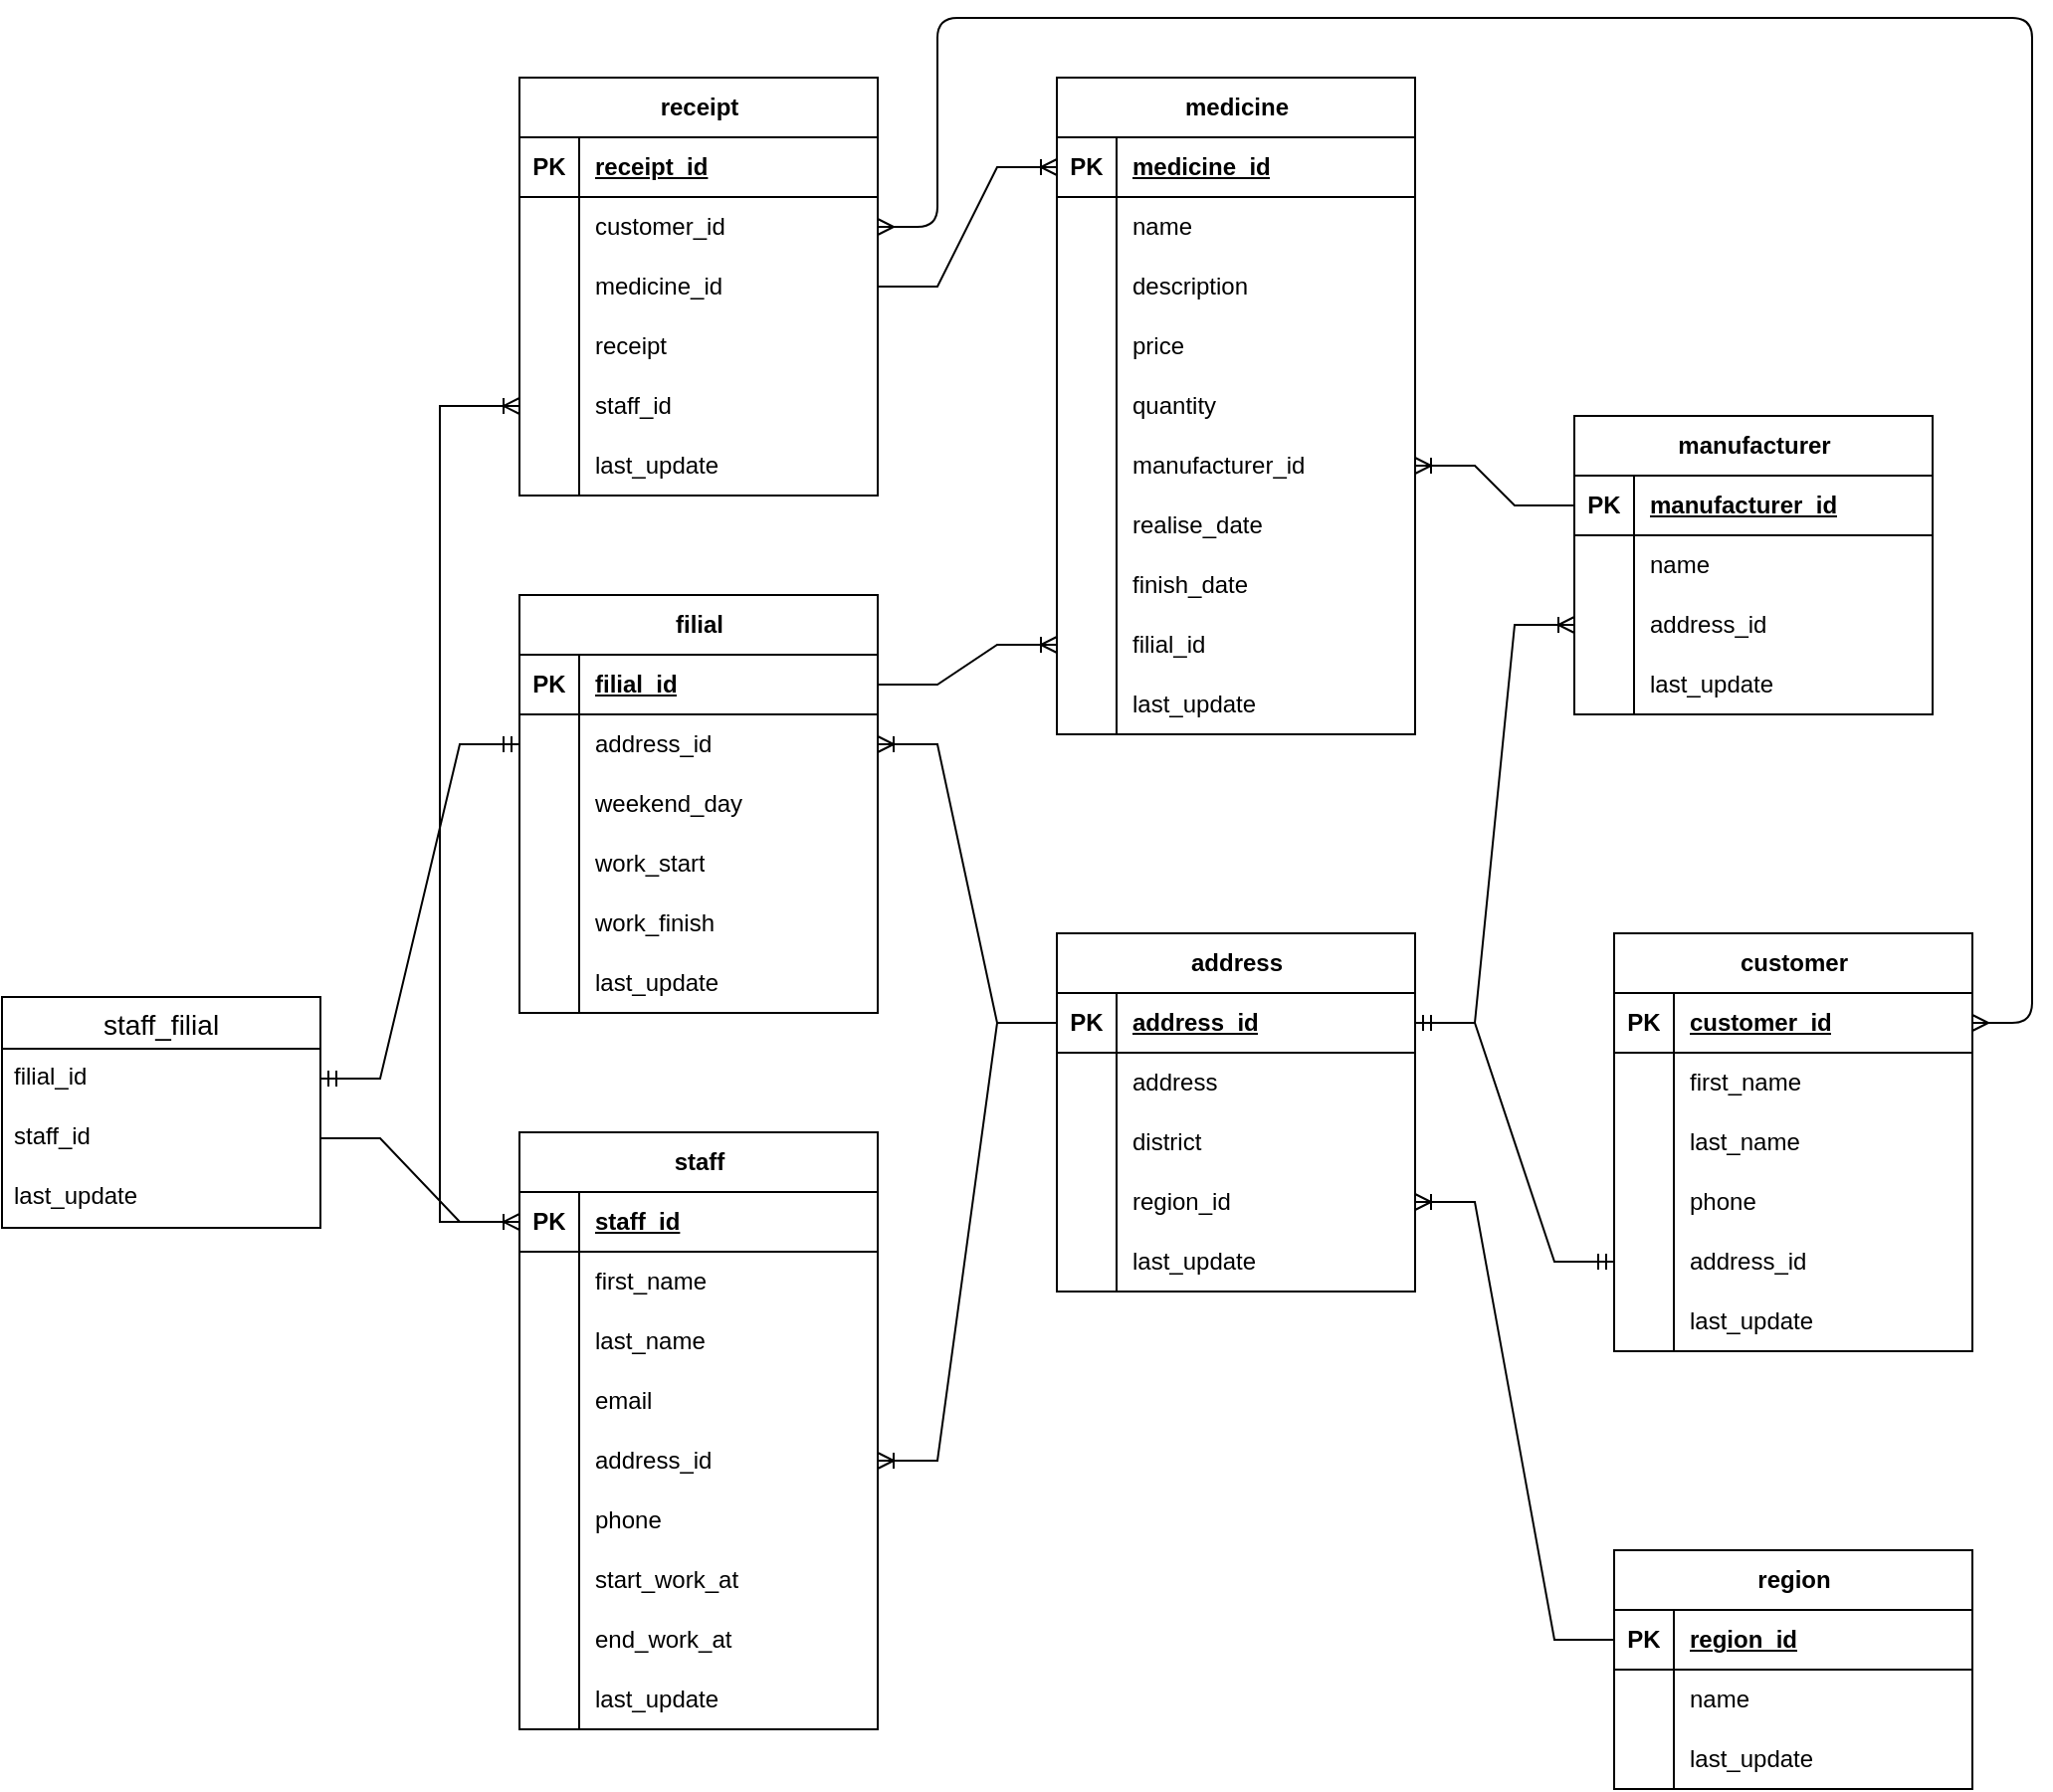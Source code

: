 <mxfile version="22.1.21" type="device">
  <diagram name="Page-1" id="RnhniaeW1MjKWoedaebZ">
    <mxGraphModel dx="2395" dy="754" grid="1" gridSize="10" guides="1" tooltips="1" connect="1" arrows="1" fold="1" page="1" pageScale="1" pageWidth="827" pageHeight="1169" math="0" shadow="0">
      <root>
        <mxCell id="0" />
        <mxCell id="1" parent="0" />
        <mxCell id="8xtyshG1eLOAXg7HUF1R-14" value="medicine" style="shape=table;startSize=30;container=1;collapsible=1;childLayout=tableLayout;fixedRows=1;rowLines=0;fontStyle=1;align=center;resizeLast=1;html=1;" parent="1" vertex="1">
          <mxGeometry x="480" y="110" width="180" height="330" as="geometry" />
        </mxCell>
        <mxCell id="8xtyshG1eLOAXg7HUF1R-15" value="" style="shape=tableRow;horizontal=0;startSize=0;swimlaneHead=0;swimlaneBody=0;fillColor=none;collapsible=0;dropTarget=0;points=[[0,0.5],[1,0.5]];portConstraint=eastwest;top=0;left=0;right=0;bottom=1;" parent="8xtyshG1eLOAXg7HUF1R-14" vertex="1">
          <mxGeometry y="30" width="180" height="30" as="geometry" />
        </mxCell>
        <mxCell id="8xtyshG1eLOAXg7HUF1R-16" value="PK" style="shape=partialRectangle;connectable=0;fillColor=none;top=0;left=0;bottom=0;right=0;fontStyle=1;overflow=hidden;whiteSpace=wrap;html=1;" parent="8xtyshG1eLOAXg7HUF1R-15" vertex="1">
          <mxGeometry width="30" height="30" as="geometry">
            <mxRectangle width="30" height="30" as="alternateBounds" />
          </mxGeometry>
        </mxCell>
        <mxCell id="8xtyshG1eLOAXg7HUF1R-17" value="medicine_id" style="shape=partialRectangle;connectable=0;fillColor=none;top=0;left=0;bottom=0;right=0;align=left;spacingLeft=6;fontStyle=5;overflow=hidden;whiteSpace=wrap;html=1;" parent="8xtyshG1eLOAXg7HUF1R-15" vertex="1">
          <mxGeometry x="30" width="150" height="30" as="geometry">
            <mxRectangle width="150" height="30" as="alternateBounds" />
          </mxGeometry>
        </mxCell>
        <mxCell id="8xtyshG1eLOAXg7HUF1R-18" value="" style="shape=tableRow;horizontal=0;startSize=0;swimlaneHead=0;swimlaneBody=0;fillColor=none;collapsible=0;dropTarget=0;points=[[0,0.5],[1,0.5]];portConstraint=eastwest;top=0;left=0;right=0;bottom=0;" parent="8xtyshG1eLOAXg7HUF1R-14" vertex="1">
          <mxGeometry y="60" width="180" height="30" as="geometry" />
        </mxCell>
        <mxCell id="8xtyshG1eLOAXg7HUF1R-19" value="" style="shape=partialRectangle;connectable=0;fillColor=none;top=0;left=0;bottom=0;right=0;editable=1;overflow=hidden;whiteSpace=wrap;html=1;" parent="8xtyshG1eLOAXg7HUF1R-18" vertex="1">
          <mxGeometry width="30" height="30" as="geometry">
            <mxRectangle width="30" height="30" as="alternateBounds" />
          </mxGeometry>
        </mxCell>
        <mxCell id="8xtyshG1eLOAXg7HUF1R-20" value="name" style="shape=partialRectangle;connectable=0;fillColor=none;top=0;left=0;bottom=0;right=0;align=left;spacingLeft=6;overflow=hidden;whiteSpace=wrap;html=1;" parent="8xtyshG1eLOAXg7HUF1R-18" vertex="1">
          <mxGeometry x="30" width="150" height="30" as="geometry">
            <mxRectangle width="150" height="30" as="alternateBounds" />
          </mxGeometry>
        </mxCell>
        <mxCell id="8xtyshG1eLOAXg7HUF1R-21" value="" style="shape=tableRow;horizontal=0;startSize=0;swimlaneHead=0;swimlaneBody=0;fillColor=none;collapsible=0;dropTarget=0;points=[[0,0.5],[1,0.5]];portConstraint=eastwest;top=0;left=0;right=0;bottom=0;" parent="8xtyshG1eLOAXg7HUF1R-14" vertex="1">
          <mxGeometry y="90" width="180" height="30" as="geometry" />
        </mxCell>
        <mxCell id="8xtyshG1eLOAXg7HUF1R-22" value="" style="shape=partialRectangle;connectable=0;fillColor=none;top=0;left=0;bottom=0;right=0;editable=1;overflow=hidden;whiteSpace=wrap;html=1;" parent="8xtyshG1eLOAXg7HUF1R-21" vertex="1">
          <mxGeometry width="30" height="30" as="geometry">
            <mxRectangle width="30" height="30" as="alternateBounds" />
          </mxGeometry>
        </mxCell>
        <mxCell id="8xtyshG1eLOAXg7HUF1R-23" value="description" style="shape=partialRectangle;connectable=0;fillColor=none;top=0;left=0;bottom=0;right=0;align=left;spacingLeft=6;overflow=hidden;whiteSpace=wrap;html=1;" parent="8xtyshG1eLOAXg7HUF1R-21" vertex="1">
          <mxGeometry x="30" width="150" height="30" as="geometry">
            <mxRectangle width="150" height="30" as="alternateBounds" />
          </mxGeometry>
        </mxCell>
        <mxCell id="8xtyshG1eLOAXg7HUF1R-24" value="" style="shape=tableRow;horizontal=0;startSize=0;swimlaneHead=0;swimlaneBody=0;fillColor=none;collapsible=0;dropTarget=0;points=[[0,0.5],[1,0.5]];portConstraint=eastwest;top=0;left=0;right=0;bottom=0;" parent="8xtyshG1eLOAXg7HUF1R-14" vertex="1">
          <mxGeometry y="120" width="180" height="30" as="geometry" />
        </mxCell>
        <mxCell id="8xtyshG1eLOAXg7HUF1R-25" value="" style="shape=partialRectangle;connectable=0;fillColor=none;top=0;left=0;bottom=0;right=0;editable=1;overflow=hidden;whiteSpace=wrap;html=1;" parent="8xtyshG1eLOAXg7HUF1R-24" vertex="1">
          <mxGeometry width="30" height="30" as="geometry">
            <mxRectangle width="30" height="30" as="alternateBounds" />
          </mxGeometry>
        </mxCell>
        <mxCell id="8xtyshG1eLOAXg7HUF1R-26" value="price" style="shape=partialRectangle;connectable=0;fillColor=none;top=0;left=0;bottom=0;right=0;align=left;spacingLeft=6;overflow=hidden;whiteSpace=wrap;html=1;" parent="8xtyshG1eLOAXg7HUF1R-24" vertex="1">
          <mxGeometry x="30" width="150" height="30" as="geometry">
            <mxRectangle width="150" height="30" as="alternateBounds" />
          </mxGeometry>
        </mxCell>
        <mxCell id="8xtyshG1eLOAXg7HUF1R-27" value="" style="shape=tableRow;horizontal=0;startSize=0;swimlaneHead=0;swimlaneBody=0;fillColor=none;collapsible=0;dropTarget=0;points=[[0,0.5],[1,0.5]];portConstraint=eastwest;top=0;left=0;right=0;bottom=0;" parent="8xtyshG1eLOAXg7HUF1R-14" vertex="1">
          <mxGeometry y="150" width="180" height="30" as="geometry" />
        </mxCell>
        <mxCell id="8xtyshG1eLOAXg7HUF1R-28" value="" style="shape=partialRectangle;connectable=0;fillColor=none;top=0;left=0;bottom=0;right=0;editable=1;overflow=hidden;whiteSpace=wrap;html=1;" parent="8xtyshG1eLOAXg7HUF1R-27" vertex="1">
          <mxGeometry width="30" height="30" as="geometry">
            <mxRectangle width="30" height="30" as="alternateBounds" />
          </mxGeometry>
        </mxCell>
        <mxCell id="8xtyshG1eLOAXg7HUF1R-29" value="quantity" style="shape=partialRectangle;connectable=0;fillColor=none;top=0;left=0;bottom=0;right=0;align=left;spacingLeft=6;overflow=hidden;whiteSpace=wrap;html=1;" parent="8xtyshG1eLOAXg7HUF1R-27" vertex="1">
          <mxGeometry x="30" width="150" height="30" as="geometry">
            <mxRectangle width="150" height="30" as="alternateBounds" />
          </mxGeometry>
        </mxCell>
        <mxCell id="8xtyshG1eLOAXg7HUF1R-30" value="" style="shape=tableRow;horizontal=0;startSize=0;swimlaneHead=0;swimlaneBody=0;fillColor=none;collapsible=0;dropTarget=0;points=[[0,0.5],[1,0.5]];portConstraint=eastwest;top=0;left=0;right=0;bottom=0;" parent="8xtyshG1eLOAXg7HUF1R-14" vertex="1">
          <mxGeometry y="180" width="180" height="30" as="geometry" />
        </mxCell>
        <mxCell id="8xtyshG1eLOAXg7HUF1R-31" value="" style="shape=partialRectangle;connectable=0;fillColor=none;top=0;left=0;bottom=0;right=0;editable=1;overflow=hidden;whiteSpace=wrap;html=1;" parent="8xtyshG1eLOAXg7HUF1R-30" vertex="1">
          <mxGeometry width="30" height="30" as="geometry">
            <mxRectangle width="30" height="30" as="alternateBounds" />
          </mxGeometry>
        </mxCell>
        <mxCell id="8xtyshG1eLOAXg7HUF1R-32" value="manufacturer_id" style="shape=partialRectangle;connectable=0;fillColor=none;top=0;left=0;bottom=0;right=0;align=left;spacingLeft=6;overflow=hidden;whiteSpace=wrap;html=1;" parent="8xtyshG1eLOAXg7HUF1R-30" vertex="1">
          <mxGeometry x="30" width="150" height="30" as="geometry">
            <mxRectangle width="150" height="30" as="alternateBounds" />
          </mxGeometry>
        </mxCell>
        <mxCell id="BG3WqQx_7w_tKSBVg16W-1" value="" style="shape=tableRow;horizontal=0;startSize=0;swimlaneHead=0;swimlaneBody=0;fillColor=none;collapsible=0;dropTarget=0;points=[[0,0.5],[1,0.5]];portConstraint=eastwest;top=0;left=0;right=0;bottom=0;" parent="8xtyshG1eLOAXg7HUF1R-14" vertex="1">
          <mxGeometry y="210" width="180" height="30" as="geometry" />
        </mxCell>
        <mxCell id="BG3WqQx_7w_tKSBVg16W-2" value="" style="shape=partialRectangle;connectable=0;fillColor=none;top=0;left=0;bottom=0;right=0;editable=1;overflow=hidden;whiteSpace=wrap;html=1;" parent="BG3WqQx_7w_tKSBVg16W-1" vertex="1">
          <mxGeometry width="30" height="30" as="geometry">
            <mxRectangle width="30" height="30" as="alternateBounds" />
          </mxGeometry>
        </mxCell>
        <mxCell id="BG3WqQx_7w_tKSBVg16W-3" value="realise_date" style="shape=partialRectangle;connectable=0;fillColor=none;top=0;left=0;bottom=0;right=0;align=left;spacingLeft=6;overflow=hidden;whiteSpace=wrap;html=1;" parent="BG3WqQx_7w_tKSBVg16W-1" vertex="1">
          <mxGeometry x="30" width="150" height="30" as="geometry">
            <mxRectangle width="150" height="30" as="alternateBounds" />
          </mxGeometry>
        </mxCell>
        <mxCell id="BG3WqQx_7w_tKSBVg16W-4" value="" style="shape=tableRow;horizontal=0;startSize=0;swimlaneHead=0;swimlaneBody=0;fillColor=none;collapsible=0;dropTarget=0;points=[[0,0.5],[1,0.5]];portConstraint=eastwest;top=0;left=0;right=0;bottom=0;" parent="8xtyshG1eLOAXg7HUF1R-14" vertex="1">
          <mxGeometry y="240" width="180" height="30" as="geometry" />
        </mxCell>
        <mxCell id="BG3WqQx_7w_tKSBVg16W-5" value="" style="shape=partialRectangle;connectable=0;fillColor=none;top=0;left=0;bottom=0;right=0;editable=1;overflow=hidden;whiteSpace=wrap;html=1;" parent="BG3WqQx_7w_tKSBVg16W-4" vertex="1">
          <mxGeometry width="30" height="30" as="geometry">
            <mxRectangle width="30" height="30" as="alternateBounds" />
          </mxGeometry>
        </mxCell>
        <mxCell id="BG3WqQx_7w_tKSBVg16W-6" value="finish_date" style="shape=partialRectangle;connectable=0;fillColor=none;top=0;left=0;bottom=0;right=0;align=left;spacingLeft=6;overflow=hidden;whiteSpace=wrap;html=1;" parent="BG3WqQx_7w_tKSBVg16W-4" vertex="1">
          <mxGeometry x="30" width="150" height="30" as="geometry">
            <mxRectangle width="150" height="30" as="alternateBounds" />
          </mxGeometry>
        </mxCell>
        <mxCell id="BG3WqQx_7w_tKSBVg16W-7" value="" style="shape=tableRow;horizontal=0;startSize=0;swimlaneHead=0;swimlaneBody=0;fillColor=none;collapsible=0;dropTarget=0;points=[[0,0.5],[1,0.5]];portConstraint=eastwest;top=0;left=0;right=0;bottom=0;" parent="8xtyshG1eLOAXg7HUF1R-14" vertex="1">
          <mxGeometry y="270" width="180" height="30" as="geometry" />
        </mxCell>
        <mxCell id="BG3WqQx_7w_tKSBVg16W-8" value="" style="shape=partialRectangle;connectable=0;fillColor=none;top=0;left=0;bottom=0;right=0;editable=1;overflow=hidden;whiteSpace=wrap;html=1;" parent="BG3WqQx_7w_tKSBVg16W-7" vertex="1">
          <mxGeometry width="30" height="30" as="geometry">
            <mxRectangle width="30" height="30" as="alternateBounds" />
          </mxGeometry>
        </mxCell>
        <mxCell id="BG3WqQx_7w_tKSBVg16W-9" value="filial_id" style="shape=partialRectangle;connectable=0;fillColor=none;top=0;left=0;bottom=0;right=0;align=left;spacingLeft=6;overflow=hidden;whiteSpace=wrap;html=1;" parent="BG3WqQx_7w_tKSBVg16W-7" vertex="1">
          <mxGeometry x="30" width="150" height="30" as="geometry">
            <mxRectangle width="150" height="30" as="alternateBounds" />
          </mxGeometry>
        </mxCell>
        <mxCell id="BG3WqQx_7w_tKSBVg16W-138" value="" style="shape=tableRow;horizontal=0;startSize=0;swimlaneHead=0;swimlaneBody=0;fillColor=none;collapsible=0;dropTarget=0;points=[[0,0.5],[1,0.5]];portConstraint=eastwest;top=0;left=0;right=0;bottom=0;" parent="8xtyshG1eLOAXg7HUF1R-14" vertex="1">
          <mxGeometry y="300" width="180" height="30" as="geometry" />
        </mxCell>
        <mxCell id="BG3WqQx_7w_tKSBVg16W-139" value="" style="shape=partialRectangle;connectable=0;fillColor=none;top=0;left=0;bottom=0;right=0;editable=1;overflow=hidden;whiteSpace=wrap;html=1;" parent="BG3WqQx_7w_tKSBVg16W-138" vertex="1">
          <mxGeometry width="30" height="30" as="geometry">
            <mxRectangle width="30" height="30" as="alternateBounds" />
          </mxGeometry>
        </mxCell>
        <mxCell id="BG3WqQx_7w_tKSBVg16W-140" value="last_update" style="shape=partialRectangle;connectable=0;fillColor=none;top=0;left=0;bottom=0;right=0;align=left;spacingLeft=6;overflow=hidden;whiteSpace=wrap;html=1;" parent="BG3WqQx_7w_tKSBVg16W-138" vertex="1">
          <mxGeometry x="30" width="150" height="30" as="geometry">
            <mxRectangle width="150" height="30" as="alternateBounds" />
          </mxGeometry>
        </mxCell>
        <mxCell id="BG3WqQx_7w_tKSBVg16W-10" value="customer" style="shape=table;startSize=30;container=1;collapsible=1;childLayout=tableLayout;fixedRows=1;rowLines=0;fontStyle=1;align=center;resizeLast=1;html=1;" parent="1" vertex="1">
          <mxGeometry x="760" y="540" width="180" height="210" as="geometry" />
        </mxCell>
        <mxCell id="BG3WqQx_7w_tKSBVg16W-11" value="" style="shape=tableRow;horizontal=0;startSize=0;swimlaneHead=0;swimlaneBody=0;fillColor=none;collapsible=0;dropTarget=0;points=[[0,0.5],[1,0.5]];portConstraint=eastwest;top=0;left=0;right=0;bottom=1;" parent="BG3WqQx_7w_tKSBVg16W-10" vertex="1">
          <mxGeometry y="30" width="180" height="30" as="geometry" />
        </mxCell>
        <mxCell id="BG3WqQx_7w_tKSBVg16W-12" value="PK" style="shape=partialRectangle;connectable=0;fillColor=none;top=0;left=0;bottom=0;right=0;fontStyle=1;overflow=hidden;whiteSpace=wrap;html=1;" parent="BG3WqQx_7w_tKSBVg16W-11" vertex="1">
          <mxGeometry width="30" height="30" as="geometry">
            <mxRectangle width="30" height="30" as="alternateBounds" />
          </mxGeometry>
        </mxCell>
        <mxCell id="BG3WqQx_7w_tKSBVg16W-13" value="customer_id" style="shape=partialRectangle;connectable=0;fillColor=none;top=0;left=0;bottom=0;right=0;align=left;spacingLeft=6;fontStyle=5;overflow=hidden;whiteSpace=wrap;html=1;" parent="BG3WqQx_7w_tKSBVg16W-11" vertex="1">
          <mxGeometry x="30" width="150" height="30" as="geometry">
            <mxRectangle width="150" height="30" as="alternateBounds" />
          </mxGeometry>
        </mxCell>
        <mxCell id="BG3WqQx_7w_tKSBVg16W-14" value="" style="shape=tableRow;horizontal=0;startSize=0;swimlaneHead=0;swimlaneBody=0;fillColor=none;collapsible=0;dropTarget=0;points=[[0,0.5],[1,0.5]];portConstraint=eastwest;top=0;left=0;right=0;bottom=0;" parent="BG3WqQx_7w_tKSBVg16W-10" vertex="1">
          <mxGeometry y="60" width="180" height="30" as="geometry" />
        </mxCell>
        <mxCell id="BG3WqQx_7w_tKSBVg16W-15" value="" style="shape=partialRectangle;connectable=0;fillColor=none;top=0;left=0;bottom=0;right=0;editable=1;overflow=hidden;whiteSpace=wrap;html=1;" parent="BG3WqQx_7w_tKSBVg16W-14" vertex="1">
          <mxGeometry width="30" height="30" as="geometry">
            <mxRectangle width="30" height="30" as="alternateBounds" />
          </mxGeometry>
        </mxCell>
        <mxCell id="BG3WqQx_7w_tKSBVg16W-16" value="first_name" style="shape=partialRectangle;connectable=0;fillColor=none;top=0;left=0;bottom=0;right=0;align=left;spacingLeft=6;overflow=hidden;whiteSpace=wrap;html=1;" parent="BG3WqQx_7w_tKSBVg16W-14" vertex="1">
          <mxGeometry x="30" width="150" height="30" as="geometry">
            <mxRectangle width="150" height="30" as="alternateBounds" />
          </mxGeometry>
        </mxCell>
        <mxCell id="BG3WqQx_7w_tKSBVg16W-17" value="" style="shape=tableRow;horizontal=0;startSize=0;swimlaneHead=0;swimlaneBody=0;fillColor=none;collapsible=0;dropTarget=0;points=[[0,0.5],[1,0.5]];portConstraint=eastwest;top=0;left=0;right=0;bottom=0;" parent="BG3WqQx_7w_tKSBVg16W-10" vertex="1">
          <mxGeometry y="90" width="180" height="30" as="geometry" />
        </mxCell>
        <mxCell id="BG3WqQx_7w_tKSBVg16W-18" value="" style="shape=partialRectangle;connectable=0;fillColor=none;top=0;left=0;bottom=0;right=0;editable=1;overflow=hidden;whiteSpace=wrap;html=1;" parent="BG3WqQx_7w_tKSBVg16W-17" vertex="1">
          <mxGeometry width="30" height="30" as="geometry">
            <mxRectangle width="30" height="30" as="alternateBounds" />
          </mxGeometry>
        </mxCell>
        <mxCell id="BG3WqQx_7w_tKSBVg16W-19" value="last_name" style="shape=partialRectangle;connectable=0;fillColor=none;top=0;left=0;bottom=0;right=0;align=left;spacingLeft=6;overflow=hidden;whiteSpace=wrap;html=1;" parent="BG3WqQx_7w_tKSBVg16W-17" vertex="1">
          <mxGeometry x="30" width="150" height="30" as="geometry">
            <mxRectangle width="150" height="30" as="alternateBounds" />
          </mxGeometry>
        </mxCell>
        <mxCell id="BG3WqQx_7w_tKSBVg16W-20" value="" style="shape=tableRow;horizontal=0;startSize=0;swimlaneHead=0;swimlaneBody=0;fillColor=none;collapsible=0;dropTarget=0;points=[[0,0.5],[1,0.5]];portConstraint=eastwest;top=0;left=0;right=0;bottom=0;" parent="BG3WqQx_7w_tKSBVg16W-10" vertex="1">
          <mxGeometry y="120" width="180" height="30" as="geometry" />
        </mxCell>
        <mxCell id="BG3WqQx_7w_tKSBVg16W-21" value="" style="shape=partialRectangle;connectable=0;fillColor=none;top=0;left=0;bottom=0;right=0;editable=1;overflow=hidden;whiteSpace=wrap;html=1;" parent="BG3WqQx_7w_tKSBVg16W-20" vertex="1">
          <mxGeometry width="30" height="30" as="geometry">
            <mxRectangle width="30" height="30" as="alternateBounds" />
          </mxGeometry>
        </mxCell>
        <mxCell id="BG3WqQx_7w_tKSBVg16W-22" value="phone" style="shape=partialRectangle;connectable=0;fillColor=none;top=0;left=0;bottom=0;right=0;align=left;spacingLeft=6;overflow=hidden;whiteSpace=wrap;html=1;" parent="BG3WqQx_7w_tKSBVg16W-20" vertex="1">
          <mxGeometry x="30" width="150" height="30" as="geometry">
            <mxRectangle width="150" height="30" as="alternateBounds" />
          </mxGeometry>
        </mxCell>
        <mxCell id="BG3WqQx_7w_tKSBVg16W-23" value="" style="shape=tableRow;horizontal=0;startSize=0;swimlaneHead=0;swimlaneBody=0;fillColor=none;collapsible=0;dropTarget=0;points=[[0,0.5],[1,0.5]];portConstraint=eastwest;top=0;left=0;right=0;bottom=0;" parent="BG3WqQx_7w_tKSBVg16W-10" vertex="1">
          <mxGeometry y="150" width="180" height="30" as="geometry" />
        </mxCell>
        <mxCell id="BG3WqQx_7w_tKSBVg16W-24" value="" style="shape=partialRectangle;connectable=0;fillColor=none;top=0;left=0;bottom=0;right=0;editable=1;overflow=hidden;whiteSpace=wrap;html=1;" parent="BG3WqQx_7w_tKSBVg16W-23" vertex="1">
          <mxGeometry width="30" height="30" as="geometry">
            <mxRectangle width="30" height="30" as="alternateBounds" />
          </mxGeometry>
        </mxCell>
        <mxCell id="BG3WqQx_7w_tKSBVg16W-25" value="address_id" style="shape=partialRectangle;connectable=0;fillColor=none;top=0;left=0;bottom=0;right=0;align=left;spacingLeft=6;overflow=hidden;whiteSpace=wrap;html=1;" parent="BG3WqQx_7w_tKSBVg16W-23" vertex="1">
          <mxGeometry x="30" width="150" height="30" as="geometry">
            <mxRectangle width="150" height="30" as="alternateBounds" />
          </mxGeometry>
        </mxCell>
        <mxCell id="BG3WqQx_7w_tKSBVg16W-26" value="" style="shape=tableRow;horizontal=0;startSize=0;swimlaneHead=0;swimlaneBody=0;fillColor=none;collapsible=0;dropTarget=0;points=[[0,0.5],[1,0.5]];portConstraint=eastwest;top=0;left=0;right=0;bottom=0;" parent="BG3WqQx_7w_tKSBVg16W-10" vertex="1">
          <mxGeometry y="180" width="180" height="30" as="geometry" />
        </mxCell>
        <mxCell id="BG3WqQx_7w_tKSBVg16W-27" value="" style="shape=partialRectangle;connectable=0;fillColor=none;top=0;left=0;bottom=0;right=0;editable=1;overflow=hidden;whiteSpace=wrap;html=1;" parent="BG3WqQx_7w_tKSBVg16W-26" vertex="1">
          <mxGeometry width="30" height="30" as="geometry">
            <mxRectangle width="30" height="30" as="alternateBounds" />
          </mxGeometry>
        </mxCell>
        <mxCell id="BG3WqQx_7w_tKSBVg16W-28" value="last_update" style="shape=partialRectangle;connectable=0;fillColor=none;top=0;left=0;bottom=0;right=0;align=left;spacingLeft=6;overflow=hidden;whiteSpace=wrap;html=1;" parent="BG3WqQx_7w_tKSBVg16W-26" vertex="1">
          <mxGeometry x="30" width="150" height="30" as="geometry">
            <mxRectangle width="150" height="30" as="alternateBounds" />
          </mxGeometry>
        </mxCell>
        <mxCell id="BG3WqQx_7w_tKSBVg16W-29" value="receipt" style="shape=table;startSize=30;container=1;collapsible=1;childLayout=tableLayout;fixedRows=1;rowLines=0;fontStyle=1;align=center;resizeLast=1;html=1;" parent="1" vertex="1">
          <mxGeometry x="210" y="110" width="180" height="210" as="geometry" />
        </mxCell>
        <mxCell id="BG3WqQx_7w_tKSBVg16W-30" value="" style="shape=tableRow;horizontal=0;startSize=0;swimlaneHead=0;swimlaneBody=0;fillColor=none;collapsible=0;dropTarget=0;points=[[0,0.5],[1,0.5]];portConstraint=eastwest;top=0;left=0;right=0;bottom=1;" parent="BG3WqQx_7w_tKSBVg16W-29" vertex="1">
          <mxGeometry y="30" width="180" height="30" as="geometry" />
        </mxCell>
        <mxCell id="BG3WqQx_7w_tKSBVg16W-31" value="PK" style="shape=partialRectangle;connectable=0;fillColor=none;top=0;left=0;bottom=0;right=0;fontStyle=1;overflow=hidden;whiteSpace=wrap;html=1;" parent="BG3WqQx_7w_tKSBVg16W-30" vertex="1">
          <mxGeometry width="30" height="30" as="geometry">
            <mxRectangle width="30" height="30" as="alternateBounds" />
          </mxGeometry>
        </mxCell>
        <mxCell id="BG3WqQx_7w_tKSBVg16W-32" value="receipt_id" style="shape=partialRectangle;connectable=0;fillColor=none;top=0;left=0;bottom=0;right=0;align=left;spacingLeft=6;fontStyle=5;overflow=hidden;whiteSpace=wrap;html=1;" parent="BG3WqQx_7w_tKSBVg16W-30" vertex="1">
          <mxGeometry x="30" width="150" height="30" as="geometry">
            <mxRectangle width="150" height="30" as="alternateBounds" />
          </mxGeometry>
        </mxCell>
        <mxCell id="BG3WqQx_7w_tKSBVg16W-33" value="" style="shape=tableRow;horizontal=0;startSize=0;swimlaneHead=0;swimlaneBody=0;fillColor=none;collapsible=0;dropTarget=0;points=[[0,0.5],[1,0.5]];portConstraint=eastwest;top=0;left=0;right=0;bottom=0;" parent="BG3WqQx_7w_tKSBVg16W-29" vertex="1">
          <mxGeometry y="60" width="180" height="30" as="geometry" />
        </mxCell>
        <mxCell id="BG3WqQx_7w_tKSBVg16W-34" value="" style="shape=partialRectangle;connectable=0;fillColor=none;top=0;left=0;bottom=0;right=0;editable=1;overflow=hidden;whiteSpace=wrap;html=1;" parent="BG3WqQx_7w_tKSBVg16W-33" vertex="1">
          <mxGeometry width="30" height="30" as="geometry">
            <mxRectangle width="30" height="30" as="alternateBounds" />
          </mxGeometry>
        </mxCell>
        <mxCell id="BG3WqQx_7w_tKSBVg16W-35" value="customer_id" style="shape=partialRectangle;connectable=0;fillColor=none;top=0;left=0;bottom=0;right=0;align=left;spacingLeft=6;overflow=hidden;whiteSpace=wrap;html=1;" parent="BG3WqQx_7w_tKSBVg16W-33" vertex="1">
          <mxGeometry x="30" width="150" height="30" as="geometry">
            <mxRectangle width="150" height="30" as="alternateBounds" />
          </mxGeometry>
        </mxCell>
        <mxCell id="BG3WqQx_7w_tKSBVg16W-36" value="" style="shape=tableRow;horizontal=0;startSize=0;swimlaneHead=0;swimlaneBody=0;fillColor=none;collapsible=0;dropTarget=0;points=[[0,0.5],[1,0.5]];portConstraint=eastwest;top=0;left=0;right=0;bottom=0;" parent="BG3WqQx_7w_tKSBVg16W-29" vertex="1">
          <mxGeometry y="90" width="180" height="30" as="geometry" />
        </mxCell>
        <mxCell id="BG3WqQx_7w_tKSBVg16W-37" value="" style="shape=partialRectangle;connectable=0;fillColor=none;top=0;left=0;bottom=0;right=0;editable=1;overflow=hidden;whiteSpace=wrap;html=1;" parent="BG3WqQx_7w_tKSBVg16W-36" vertex="1">
          <mxGeometry width="30" height="30" as="geometry">
            <mxRectangle width="30" height="30" as="alternateBounds" />
          </mxGeometry>
        </mxCell>
        <mxCell id="BG3WqQx_7w_tKSBVg16W-38" value="medicine_id" style="shape=partialRectangle;connectable=0;fillColor=none;top=0;left=0;bottom=0;right=0;align=left;spacingLeft=6;overflow=hidden;whiteSpace=wrap;html=1;" parent="BG3WqQx_7w_tKSBVg16W-36" vertex="1">
          <mxGeometry x="30" width="150" height="30" as="geometry">
            <mxRectangle width="150" height="30" as="alternateBounds" />
          </mxGeometry>
        </mxCell>
        <mxCell id="BG3WqQx_7w_tKSBVg16W-39" value="" style="shape=tableRow;horizontal=0;startSize=0;swimlaneHead=0;swimlaneBody=0;fillColor=none;collapsible=0;dropTarget=0;points=[[0,0.5],[1,0.5]];portConstraint=eastwest;top=0;left=0;right=0;bottom=0;" parent="BG3WqQx_7w_tKSBVg16W-29" vertex="1">
          <mxGeometry y="120" width="180" height="30" as="geometry" />
        </mxCell>
        <mxCell id="BG3WqQx_7w_tKSBVg16W-40" value="" style="shape=partialRectangle;connectable=0;fillColor=none;top=0;left=0;bottom=0;right=0;editable=1;overflow=hidden;whiteSpace=wrap;html=1;" parent="BG3WqQx_7w_tKSBVg16W-39" vertex="1">
          <mxGeometry width="30" height="30" as="geometry">
            <mxRectangle width="30" height="30" as="alternateBounds" />
          </mxGeometry>
        </mxCell>
        <mxCell id="BG3WqQx_7w_tKSBVg16W-41" value="receipt" style="shape=partialRectangle;connectable=0;fillColor=none;top=0;left=0;bottom=0;right=0;align=left;spacingLeft=6;overflow=hidden;whiteSpace=wrap;html=1;" parent="BG3WqQx_7w_tKSBVg16W-39" vertex="1">
          <mxGeometry x="30" width="150" height="30" as="geometry">
            <mxRectangle width="150" height="30" as="alternateBounds" />
          </mxGeometry>
        </mxCell>
        <mxCell id="BG3WqQx_7w_tKSBVg16W-42" value="" style="shape=tableRow;horizontal=0;startSize=0;swimlaneHead=0;swimlaneBody=0;fillColor=none;collapsible=0;dropTarget=0;points=[[0,0.5],[1,0.5]];portConstraint=eastwest;top=0;left=0;right=0;bottom=0;" parent="BG3WqQx_7w_tKSBVg16W-29" vertex="1">
          <mxGeometry y="150" width="180" height="30" as="geometry" />
        </mxCell>
        <mxCell id="BG3WqQx_7w_tKSBVg16W-43" value="" style="shape=partialRectangle;connectable=0;fillColor=none;top=0;left=0;bottom=0;right=0;editable=1;overflow=hidden;whiteSpace=wrap;html=1;" parent="BG3WqQx_7w_tKSBVg16W-42" vertex="1">
          <mxGeometry width="30" height="30" as="geometry">
            <mxRectangle width="30" height="30" as="alternateBounds" />
          </mxGeometry>
        </mxCell>
        <mxCell id="BG3WqQx_7w_tKSBVg16W-44" value="staff_id" style="shape=partialRectangle;connectable=0;fillColor=none;top=0;left=0;bottom=0;right=0;align=left;spacingLeft=6;overflow=hidden;whiteSpace=wrap;html=1;" parent="BG3WqQx_7w_tKSBVg16W-42" vertex="1">
          <mxGeometry x="30" width="150" height="30" as="geometry">
            <mxRectangle width="150" height="30" as="alternateBounds" />
          </mxGeometry>
        </mxCell>
        <mxCell id="BG3WqQx_7w_tKSBVg16W-45" value="" style="shape=tableRow;horizontal=0;startSize=0;swimlaneHead=0;swimlaneBody=0;fillColor=none;collapsible=0;dropTarget=0;points=[[0,0.5],[1,0.5]];portConstraint=eastwest;top=0;left=0;right=0;bottom=0;" parent="BG3WqQx_7w_tKSBVg16W-29" vertex="1">
          <mxGeometry y="180" width="180" height="30" as="geometry" />
        </mxCell>
        <mxCell id="BG3WqQx_7w_tKSBVg16W-46" value="" style="shape=partialRectangle;connectable=0;fillColor=none;top=0;left=0;bottom=0;right=0;editable=1;overflow=hidden;whiteSpace=wrap;html=1;" parent="BG3WqQx_7w_tKSBVg16W-45" vertex="1">
          <mxGeometry width="30" height="30" as="geometry">
            <mxRectangle width="30" height="30" as="alternateBounds" />
          </mxGeometry>
        </mxCell>
        <mxCell id="BG3WqQx_7w_tKSBVg16W-47" value="last_update" style="shape=partialRectangle;connectable=0;fillColor=none;top=0;left=0;bottom=0;right=0;align=left;spacingLeft=6;overflow=hidden;whiteSpace=wrap;html=1;" parent="BG3WqQx_7w_tKSBVg16W-45" vertex="1">
          <mxGeometry x="30" width="150" height="30" as="geometry">
            <mxRectangle width="150" height="30" as="alternateBounds" />
          </mxGeometry>
        </mxCell>
        <mxCell id="BG3WqQx_7w_tKSBVg16W-48" value="staff" style="shape=table;startSize=30;container=1;collapsible=1;childLayout=tableLayout;fixedRows=1;rowLines=0;fontStyle=1;align=center;resizeLast=1;html=1;" parent="1" vertex="1">
          <mxGeometry x="210" y="640" width="180" height="300" as="geometry" />
        </mxCell>
        <mxCell id="BG3WqQx_7w_tKSBVg16W-49" value="" style="shape=tableRow;horizontal=0;startSize=0;swimlaneHead=0;swimlaneBody=0;fillColor=none;collapsible=0;dropTarget=0;points=[[0,0.5],[1,0.5]];portConstraint=eastwest;top=0;left=0;right=0;bottom=1;" parent="BG3WqQx_7w_tKSBVg16W-48" vertex="1">
          <mxGeometry y="30" width="180" height="30" as="geometry" />
        </mxCell>
        <mxCell id="BG3WqQx_7w_tKSBVg16W-50" value="PK" style="shape=partialRectangle;connectable=0;fillColor=none;top=0;left=0;bottom=0;right=0;fontStyle=1;overflow=hidden;whiteSpace=wrap;html=1;" parent="BG3WqQx_7w_tKSBVg16W-49" vertex="1">
          <mxGeometry width="30" height="30" as="geometry">
            <mxRectangle width="30" height="30" as="alternateBounds" />
          </mxGeometry>
        </mxCell>
        <mxCell id="BG3WqQx_7w_tKSBVg16W-51" value="staff_id" style="shape=partialRectangle;connectable=0;fillColor=none;top=0;left=0;bottom=0;right=0;align=left;spacingLeft=6;fontStyle=5;overflow=hidden;whiteSpace=wrap;html=1;" parent="BG3WqQx_7w_tKSBVg16W-49" vertex="1">
          <mxGeometry x="30" width="150" height="30" as="geometry">
            <mxRectangle width="150" height="30" as="alternateBounds" />
          </mxGeometry>
        </mxCell>
        <mxCell id="BG3WqQx_7w_tKSBVg16W-52" value="" style="shape=tableRow;horizontal=0;startSize=0;swimlaneHead=0;swimlaneBody=0;fillColor=none;collapsible=0;dropTarget=0;points=[[0,0.5],[1,0.5]];portConstraint=eastwest;top=0;left=0;right=0;bottom=0;" parent="BG3WqQx_7w_tKSBVg16W-48" vertex="1">
          <mxGeometry y="60" width="180" height="30" as="geometry" />
        </mxCell>
        <mxCell id="BG3WqQx_7w_tKSBVg16W-53" value="" style="shape=partialRectangle;connectable=0;fillColor=none;top=0;left=0;bottom=0;right=0;editable=1;overflow=hidden;whiteSpace=wrap;html=1;" parent="BG3WqQx_7w_tKSBVg16W-52" vertex="1">
          <mxGeometry width="30" height="30" as="geometry">
            <mxRectangle width="30" height="30" as="alternateBounds" />
          </mxGeometry>
        </mxCell>
        <mxCell id="BG3WqQx_7w_tKSBVg16W-54" value="first_name" style="shape=partialRectangle;connectable=0;fillColor=none;top=0;left=0;bottom=0;right=0;align=left;spacingLeft=6;overflow=hidden;whiteSpace=wrap;html=1;" parent="BG3WqQx_7w_tKSBVg16W-52" vertex="1">
          <mxGeometry x="30" width="150" height="30" as="geometry">
            <mxRectangle width="150" height="30" as="alternateBounds" />
          </mxGeometry>
        </mxCell>
        <mxCell id="BG3WqQx_7w_tKSBVg16W-55" value="" style="shape=tableRow;horizontal=0;startSize=0;swimlaneHead=0;swimlaneBody=0;fillColor=none;collapsible=0;dropTarget=0;points=[[0,0.5],[1,0.5]];portConstraint=eastwest;top=0;left=0;right=0;bottom=0;" parent="BG3WqQx_7w_tKSBVg16W-48" vertex="1">
          <mxGeometry y="90" width="180" height="30" as="geometry" />
        </mxCell>
        <mxCell id="BG3WqQx_7w_tKSBVg16W-56" value="" style="shape=partialRectangle;connectable=0;fillColor=none;top=0;left=0;bottom=0;right=0;editable=1;overflow=hidden;whiteSpace=wrap;html=1;" parent="BG3WqQx_7w_tKSBVg16W-55" vertex="1">
          <mxGeometry width="30" height="30" as="geometry">
            <mxRectangle width="30" height="30" as="alternateBounds" />
          </mxGeometry>
        </mxCell>
        <mxCell id="BG3WqQx_7w_tKSBVg16W-57" value="last_name" style="shape=partialRectangle;connectable=0;fillColor=none;top=0;left=0;bottom=0;right=0;align=left;spacingLeft=6;overflow=hidden;whiteSpace=wrap;html=1;" parent="BG3WqQx_7w_tKSBVg16W-55" vertex="1">
          <mxGeometry x="30" width="150" height="30" as="geometry">
            <mxRectangle width="150" height="30" as="alternateBounds" />
          </mxGeometry>
        </mxCell>
        <mxCell id="BG3WqQx_7w_tKSBVg16W-58" value="" style="shape=tableRow;horizontal=0;startSize=0;swimlaneHead=0;swimlaneBody=0;fillColor=none;collapsible=0;dropTarget=0;points=[[0,0.5],[1,0.5]];portConstraint=eastwest;top=0;left=0;right=0;bottom=0;" parent="BG3WqQx_7w_tKSBVg16W-48" vertex="1">
          <mxGeometry y="120" width="180" height="30" as="geometry" />
        </mxCell>
        <mxCell id="BG3WqQx_7w_tKSBVg16W-59" value="" style="shape=partialRectangle;connectable=0;fillColor=none;top=0;left=0;bottom=0;right=0;editable=1;overflow=hidden;whiteSpace=wrap;html=1;" parent="BG3WqQx_7w_tKSBVg16W-58" vertex="1">
          <mxGeometry width="30" height="30" as="geometry">
            <mxRectangle width="30" height="30" as="alternateBounds" />
          </mxGeometry>
        </mxCell>
        <mxCell id="BG3WqQx_7w_tKSBVg16W-60" value="email" style="shape=partialRectangle;connectable=0;fillColor=none;top=0;left=0;bottom=0;right=0;align=left;spacingLeft=6;overflow=hidden;whiteSpace=wrap;html=1;" parent="BG3WqQx_7w_tKSBVg16W-58" vertex="1">
          <mxGeometry x="30" width="150" height="30" as="geometry">
            <mxRectangle width="150" height="30" as="alternateBounds" />
          </mxGeometry>
        </mxCell>
        <mxCell id="BG3WqQx_7w_tKSBVg16W-99" value="" style="shape=tableRow;horizontal=0;startSize=0;swimlaneHead=0;swimlaneBody=0;fillColor=none;collapsible=0;dropTarget=0;points=[[0,0.5],[1,0.5]];portConstraint=eastwest;top=0;left=0;right=0;bottom=0;" parent="BG3WqQx_7w_tKSBVg16W-48" vertex="1">
          <mxGeometry y="150" width="180" height="30" as="geometry" />
        </mxCell>
        <mxCell id="BG3WqQx_7w_tKSBVg16W-100" value="" style="shape=partialRectangle;connectable=0;fillColor=none;top=0;left=0;bottom=0;right=0;editable=1;overflow=hidden;whiteSpace=wrap;html=1;" parent="BG3WqQx_7w_tKSBVg16W-99" vertex="1">
          <mxGeometry width="30" height="30" as="geometry">
            <mxRectangle width="30" height="30" as="alternateBounds" />
          </mxGeometry>
        </mxCell>
        <mxCell id="BG3WqQx_7w_tKSBVg16W-101" value="address_id" style="shape=partialRectangle;connectable=0;fillColor=none;top=0;left=0;bottom=0;right=0;align=left;spacingLeft=6;overflow=hidden;whiteSpace=wrap;html=1;" parent="BG3WqQx_7w_tKSBVg16W-99" vertex="1">
          <mxGeometry x="30" width="150" height="30" as="geometry">
            <mxRectangle width="150" height="30" as="alternateBounds" />
          </mxGeometry>
        </mxCell>
        <mxCell id="BG3WqQx_7w_tKSBVg16W-102" value="" style="shape=tableRow;horizontal=0;startSize=0;swimlaneHead=0;swimlaneBody=0;fillColor=none;collapsible=0;dropTarget=0;points=[[0,0.5],[1,0.5]];portConstraint=eastwest;top=0;left=0;right=0;bottom=0;" parent="BG3WqQx_7w_tKSBVg16W-48" vertex="1">
          <mxGeometry y="180" width="180" height="30" as="geometry" />
        </mxCell>
        <mxCell id="BG3WqQx_7w_tKSBVg16W-103" value="" style="shape=partialRectangle;connectable=0;fillColor=none;top=0;left=0;bottom=0;right=0;editable=1;overflow=hidden;whiteSpace=wrap;html=1;" parent="BG3WqQx_7w_tKSBVg16W-102" vertex="1">
          <mxGeometry width="30" height="30" as="geometry">
            <mxRectangle width="30" height="30" as="alternateBounds" />
          </mxGeometry>
        </mxCell>
        <mxCell id="BG3WqQx_7w_tKSBVg16W-104" value="phone" style="shape=partialRectangle;connectable=0;fillColor=none;top=0;left=0;bottom=0;right=0;align=left;spacingLeft=6;overflow=hidden;whiteSpace=wrap;html=1;" parent="BG3WqQx_7w_tKSBVg16W-102" vertex="1">
          <mxGeometry x="30" width="150" height="30" as="geometry">
            <mxRectangle width="150" height="30" as="alternateBounds" />
          </mxGeometry>
        </mxCell>
        <mxCell id="BG3WqQx_7w_tKSBVg16W-105" value="" style="shape=tableRow;horizontal=0;startSize=0;swimlaneHead=0;swimlaneBody=0;fillColor=none;collapsible=0;dropTarget=0;points=[[0,0.5],[1,0.5]];portConstraint=eastwest;top=0;left=0;right=0;bottom=0;" parent="BG3WqQx_7w_tKSBVg16W-48" vertex="1">
          <mxGeometry y="210" width="180" height="30" as="geometry" />
        </mxCell>
        <mxCell id="BG3WqQx_7w_tKSBVg16W-106" value="" style="shape=partialRectangle;connectable=0;fillColor=none;top=0;left=0;bottom=0;right=0;editable=1;overflow=hidden;whiteSpace=wrap;html=1;" parent="BG3WqQx_7w_tKSBVg16W-105" vertex="1">
          <mxGeometry width="30" height="30" as="geometry">
            <mxRectangle width="30" height="30" as="alternateBounds" />
          </mxGeometry>
        </mxCell>
        <mxCell id="BG3WqQx_7w_tKSBVg16W-107" value="start_work_at" style="shape=partialRectangle;connectable=0;fillColor=none;top=0;left=0;bottom=0;right=0;align=left;spacingLeft=6;overflow=hidden;whiteSpace=wrap;html=1;" parent="BG3WqQx_7w_tKSBVg16W-105" vertex="1">
          <mxGeometry x="30" width="150" height="30" as="geometry">
            <mxRectangle width="150" height="30" as="alternateBounds" />
          </mxGeometry>
        </mxCell>
        <mxCell id="BG3WqQx_7w_tKSBVg16W-108" value="" style="shape=tableRow;horizontal=0;startSize=0;swimlaneHead=0;swimlaneBody=0;fillColor=none;collapsible=0;dropTarget=0;points=[[0,0.5],[1,0.5]];portConstraint=eastwest;top=0;left=0;right=0;bottom=0;" parent="BG3WqQx_7w_tKSBVg16W-48" vertex="1">
          <mxGeometry y="240" width="180" height="30" as="geometry" />
        </mxCell>
        <mxCell id="BG3WqQx_7w_tKSBVg16W-109" value="" style="shape=partialRectangle;connectable=0;fillColor=none;top=0;left=0;bottom=0;right=0;editable=1;overflow=hidden;whiteSpace=wrap;html=1;" parent="BG3WqQx_7w_tKSBVg16W-108" vertex="1">
          <mxGeometry width="30" height="30" as="geometry">
            <mxRectangle width="30" height="30" as="alternateBounds" />
          </mxGeometry>
        </mxCell>
        <mxCell id="BG3WqQx_7w_tKSBVg16W-110" value="end_work_at" style="shape=partialRectangle;connectable=0;fillColor=none;top=0;left=0;bottom=0;right=0;align=left;spacingLeft=6;overflow=hidden;whiteSpace=wrap;html=1;" parent="BG3WqQx_7w_tKSBVg16W-108" vertex="1">
          <mxGeometry x="30" width="150" height="30" as="geometry">
            <mxRectangle width="150" height="30" as="alternateBounds" />
          </mxGeometry>
        </mxCell>
        <mxCell id="BG3WqQx_7w_tKSBVg16W-114" value="" style="shape=tableRow;horizontal=0;startSize=0;swimlaneHead=0;swimlaneBody=0;fillColor=none;collapsible=0;dropTarget=0;points=[[0,0.5],[1,0.5]];portConstraint=eastwest;top=0;left=0;right=0;bottom=0;" parent="BG3WqQx_7w_tKSBVg16W-48" vertex="1">
          <mxGeometry y="270" width="180" height="30" as="geometry" />
        </mxCell>
        <mxCell id="BG3WqQx_7w_tKSBVg16W-115" value="" style="shape=partialRectangle;connectable=0;fillColor=none;top=0;left=0;bottom=0;right=0;editable=1;overflow=hidden;whiteSpace=wrap;html=1;" parent="BG3WqQx_7w_tKSBVg16W-114" vertex="1">
          <mxGeometry width="30" height="30" as="geometry">
            <mxRectangle width="30" height="30" as="alternateBounds" />
          </mxGeometry>
        </mxCell>
        <mxCell id="BG3WqQx_7w_tKSBVg16W-116" value="last_update" style="shape=partialRectangle;connectable=0;fillColor=none;top=0;left=0;bottom=0;right=0;align=left;spacingLeft=6;overflow=hidden;whiteSpace=wrap;html=1;" parent="BG3WqQx_7w_tKSBVg16W-114" vertex="1">
          <mxGeometry x="30" width="150" height="30" as="geometry">
            <mxRectangle width="150" height="30" as="alternateBounds" />
          </mxGeometry>
        </mxCell>
        <mxCell id="BG3WqQx_7w_tKSBVg16W-117" value="filial" style="shape=table;startSize=30;container=1;collapsible=1;childLayout=tableLayout;fixedRows=1;rowLines=0;fontStyle=1;align=center;resizeLast=1;html=1;" parent="1" vertex="1">
          <mxGeometry x="210" y="370" width="180" height="210" as="geometry" />
        </mxCell>
        <mxCell id="BG3WqQx_7w_tKSBVg16W-118" value="" style="shape=tableRow;horizontal=0;startSize=0;swimlaneHead=0;swimlaneBody=0;fillColor=none;collapsible=0;dropTarget=0;points=[[0,0.5],[1,0.5]];portConstraint=eastwest;top=0;left=0;right=0;bottom=1;" parent="BG3WqQx_7w_tKSBVg16W-117" vertex="1">
          <mxGeometry y="30" width="180" height="30" as="geometry" />
        </mxCell>
        <mxCell id="BG3WqQx_7w_tKSBVg16W-119" value="PK" style="shape=partialRectangle;connectable=0;fillColor=none;top=0;left=0;bottom=0;right=0;fontStyle=1;overflow=hidden;whiteSpace=wrap;html=1;" parent="BG3WqQx_7w_tKSBVg16W-118" vertex="1">
          <mxGeometry width="30" height="30" as="geometry">
            <mxRectangle width="30" height="30" as="alternateBounds" />
          </mxGeometry>
        </mxCell>
        <mxCell id="BG3WqQx_7w_tKSBVg16W-120" value="filial_id" style="shape=partialRectangle;connectable=0;fillColor=none;top=0;left=0;bottom=0;right=0;align=left;spacingLeft=6;fontStyle=5;overflow=hidden;whiteSpace=wrap;html=1;" parent="BG3WqQx_7w_tKSBVg16W-118" vertex="1">
          <mxGeometry x="30" width="150" height="30" as="geometry">
            <mxRectangle width="150" height="30" as="alternateBounds" />
          </mxGeometry>
        </mxCell>
        <mxCell id="BG3WqQx_7w_tKSBVg16W-121" value="" style="shape=tableRow;horizontal=0;startSize=0;swimlaneHead=0;swimlaneBody=0;fillColor=none;collapsible=0;dropTarget=0;points=[[0,0.5],[1,0.5]];portConstraint=eastwest;top=0;left=0;right=0;bottom=0;" parent="BG3WqQx_7w_tKSBVg16W-117" vertex="1">
          <mxGeometry y="60" width="180" height="30" as="geometry" />
        </mxCell>
        <mxCell id="BG3WqQx_7w_tKSBVg16W-122" value="" style="shape=partialRectangle;connectable=0;fillColor=none;top=0;left=0;bottom=0;right=0;editable=1;overflow=hidden;whiteSpace=wrap;html=1;" parent="BG3WqQx_7w_tKSBVg16W-121" vertex="1">
          <mxGeometry width="30" height="30" as="geometry">
            <mxRectangle width="30" height="30" as="alternateBounds" />
          </mxGeometry>
        </mxCell>
        <mxCell id="BG3WqQx_7w_tKSBVg16W-123" value="address_id" style="shape=partialRectangle;connectable=0;fillColor=none;top=0;left=0;bottom=0;right=0;align=left;spacingLeft=6;overflow=hidden;whiteSpace=wrap;html=1;" parent="BG3WqQx_7w_tKSBVg16W-121" vertex="1">
          <mxGeometry x="30" width="150" height="30" as="geometry">
            <mxRectangle width="150" height="30" as="alternateBounds" />
          </mxGeometry>
        </mxCell>
        <mxCell id="BG3WqQx_7w_tKSBVg16W-124" value="" style="shape=tableRow;horizontal=0;startSize=0;swimlaneHead=0;swimlaneBody=0;fillColor=none;collapsible=0;dropTarget=0;points=[[0,0.5],[1,0.5]];portConstraint=eastwest;top=0;left=0;right=0;bottom=0;" parent="BG3WqQx_7w_tKSBVg16W-117" vertex="1">
          <mxGeometry y="90" width="180" height="30" as="geometry" />
        </mxCell>
        <mxCell id="BG3WqQx_7w_tKSBVg16W-125" value="" style="shape=partialRectangle;connectable=0;fillColor=none;top=0;left=0;bottom=0;right=0;editable=1;overflow=hidden;whiteSpace=wrap;html=1;" parent="BG3WqQx_7w_tKSBVg16W-124" vertex="1">
          <mxGeometry width="30" height="30" as="geometry">
            <mxRectangle width="30" height="30" as="alternateBounds" />
          </mxGeometry>
        </mxCell>
        <mxCell id="BG3WqQx_7w_tKSBVg16W-126" value="weekend_day" style="shape=partialRectangle;connectable=0;fillColor=none;top=0;left=0;bottom=0;right=0;align=left;spacingLeft=6;overflow=hidden;whiteSpace=wrap;html=1;" parent="BG3WqQx_7w_tKSBVg16W-124" vertex="1">
          <mxGeometry x="30" width="150" height="30" as="geometry">
            <mxRectangle width="150" height="30" as="alternateBounds" />
          </mxGeometry>
        </mxCell>
        <mxCell id="BG3WqQx_7w_tKSBVg16W-127" value="" style="shape=tableRow;horizontal=0;startSize=0;swimlaneHead=0;swimlaneBody=0;fillColor=none;collapsible=0;dropTarget=0;points=[[0,0.5],[1,0.5]];portConstraint=eastwest;top=0;left=0;right=0;bottom=0;" parent="BG3WqQx_7w_tKSBVg16W-117" vertex="1">
          <mxGeometry y="120" width="180" height="30" as="geometry" />
        </mxCell>
        <mxCell id="BG3WqQx_7w_tKSBVg16W-128" value="" style="shape=partialRectangle;connectable=0;fillColor=none;top=0;left=0;bottom=0;right=0;editable=1;overflow=hidden;whiteSpace=wrap;html=1;" parent="BG3WqQx_7w_tKSBVg16W-127" vertex="1">
          <mxGeometry width="30" height="30" as="geometry">
            <mxRectangle width="30" height="30" as="alternateBounds" />
          </mxGeometry>
        </mxCell>
        <mxCell id="BG3WqQx_7w_tKSBVg16W-129" value="work_start" style="shape=partialRectangle;connectable=0;fillColor=none;top=0;left=0;bottom=0;right=0;align=left;spacingLeft=6;overflow=hidden;whiteSpace=wrap;html=1;" parent="BG3WqQx_7w_tKSBVg16W-127" vertex="1">
          <mxGeometry x="30" width="150" height="30" as="geometry">
            <mxRectangle width="150" height="30" as="alternateBounds" />
          </mxGeometry>
        </mxCell>
        <mxCell id="BG3WqQx_7w_tKSBVg16W-130" value="" style="shape=tableRow;horizontal=0;startSize=0;swimlaneHead=0;swimlaneBody=0;fillColor=none;collapsible=0;dropTarget=0;points=[[0,0.5],[1,0.5]];portConstraint=eastwest;top=0;left=0;right=0;bottom=0;" parent="BG3WqQx_7w_tKSBVg16W-117" vertex="1">
          <mxGeometry y="150" width="180" height="30" as="geometry" />
        </mxCell>
        <mxCell id="BG3WqQx_7w_tKSBVg16W-131" value="" style="shape=partialRectangle;connectable=0;fillColor=none;top=0;left=0;bottom=0;right=0;editable=1;overflow=hidden;whiteSpace=wrap;html=1;" parent="BG3WqQx_7w_tKSBVg16W-130" vertex="1">
          <mxGeometry width="30" height="30" as="geometry">
            <mxRectangle width="30" height="30" as="alternateBounds" />
          </mxGeometry>
        </mxCell>
        <mxCell id="BG3WqQx_7w_tKSBVg16W-132" value="work_finish" style="shape=partialRectangle;connectable=0;fillColor=none;top=0;left=0;bottom=0;right=0;align=left;spacingLeft=6;overflow=hidden;whiteSpace=wrap;html=1;" parent="BG3WqQx_7w_tKSBVg16W-130" vertex="1">
          <mxGeometry x="30" width="150" height="30" as="geometry">
            <mxRectangle width="150" height="30" as="alternateBounds" />
          </mxGeometry>
        </mxCell>
        <mxCell id="BG3WqQx_7w_tKSBVg16W-133" value="" style="shape=tableRow;horizontal=0;startSize=0;swimlaneHead=0;swimlaneBody=0;fillColor=none;collapsible=0;dropTarget=0;points=[[0,0.5],[1,0.5]];portConstraint=eastwest;top=0;left=0;right=0;bottom=0;" parent="BG3WqQx_7w_tKSBVg16W-117" vertex="1">
          <mxGeometry y="180" width="180" height="30" as="geometry" />
        </mxCell>
        <mxCell id="BG3WqQx_7w_tKSBVg16W-134" value="" style="shape=partialRectangle;connectable=0;fillColor=none;top=0;left=0;bottom=0;right=0;editable=1;overflow=hidden;whiteSpace=wrap;html=1;" parent="BG3WqQx_7w_tKSBVg16W-133" vertex="1">
          <mxGeometry width="30" height="30" as="geometry">
            <mxRectangle width="30" height="30" as="alternateBounds" />
          </mxGeometry>
        </mxCell>
        <mxCell id="BG3WqQx_7w_tKSBVg16W-135" value="last_update" style="shape=partialRectangle;connectable=0;fillColor=none;top=0;left=0;bottom=0;right=0;align=left;spacingLeft=6;overflow=hidden;whiteSpace=wrap;html=1;" parent="BG3WqQx_7w_tKSBVg16W-133" vertex="1">
          <mxGeometry x="30" width="150" height="30" as="geometry">
            <mxRectangle width="150" height="30" as="alternateBounds" />
          </mxGeometry>
        </mxCell>
        <mxCell id="BG3WqQx_7w_tKSBVg16W-136" value="" style="edgeStyle=entityRelationEdgeStyle;fontSize=12;html=1;endArrow=ERoneToMany;rounded=0;" parent="1" source="BG3WqQx_7w_tKSBVg16W-36" target="8xtyshG1eLOAXg7HUF1R-15" edge="1">
          <mxGeometry width="100" height="100" relative="1" as="geometry">
            <mxPoint x="240" y="520" as="sourcePoint" />
            <mxPoint x="340" y="420" as="targetPoint" />
          </mxGeometry>
        </mxCell>
        <mxCell id="BG3WqQx_7w_tKSBVg16W-141" value="" style="edgeStyle=entityRelationEdgeStyle;fontSize=12;html=1;endArrow=ERoneToMany;rounded=0;" parent="1" source="BG3WqQx_7w_tKSBVg16W-118" target="BG3WqQx_7w_tKSBVg16W-7" edge="1">
          <mxGeometry width="100" height="100" relative="1" as="geometry">
            <mxPoint x="240" y="520" as="sourcePoint" />
            <mxPoint x="340" y="420" as="targetPoint" />
          </mxGeometry>
        </mxCell>
        <mxCell id="-FPiQqIhuHuLGz8ySO5c-1" value="manufacturer" style="shape=table;startSize=30;container=1;collapsible=1;childLayout=tableLayout;fixedRows=1;rowLines=0;fontStyle=1;align=center;resizeLast=1;html=1;" parent="1" vertex="1">
          <mxGeometry x="740" y="280" width="180" height="150" as="geometry" />
        </mxCell>
        <mxCell id="-FPiQqIhuHuLGz8ySO5c-2" value="" style="shape=tableRow;horizontal=0;startSize=0;swimlaneHead=0;swimlaneBody=0;fillColor=none;collapsible=0;dropTarget=0;points=[[0,0.5],[1,0.5]];portConstraint=eastwest;top=0;left=0;right=0;bottom=1;" parent="-FPiQqIhuHuLGz8ySO5c-1" vertex="1">
          <mxGeometry y="30" width="180" height="30" as="geometry" />
        </mxCell>
        <mxCell id="-FPiQqIhuHuLGz8ySO5c-3" value="PK" style="shape=partialRectangle;connectable=0;fillColor=none;top=0;left=0;bottom=0;right=0;fontStyle=1;overflow=hidden;whiteSpace=wrap;html=1;" parent="-FPiQqIhuHuLGz8ySO5c-2" vertex="1">
          <mxGeometry width="30" height="30" as="geometry">
            <mxRectangle width="30" height="30" as="alternateBounds" />
          </mxGeometry>
        </mxCell>
        <mxCell id="-FPiQqIhuHuLGz8ySO5c-4" value="manufacturer_id" style="shape=partialRectangle;connectable=0;fillColor=none;top=0;left=0;bottom=0;right=0;align=left;spacingLeft=6;fontStyle=5;overflow=hidden;whiteSpace=wrap;html=1;" parent="-FPiQqIhuHuLGz8ySO5c-2" vertex="1">
          <mxGeometry x="30" width="150" height="30" as="geometry">
            <mxRectangle width="150" height="30" as="alternateBounds" />
          </mxGeometry>
        </mxCell>
        <mxCell id="-FPiQqIhuHuLGz8ySO5c-5" value="" style="shape=tableRow;horizontal=0;startSize=0;swimlaneHead=0;swimlaneBody=0;fillColor=none;collapsible=0;dropTarget=0;points=[[0,0.5],[1,0.5]];portConstraint=eastwest;top=0;left=0;right=0;bottom=0;" parent="-FPiQqIhuHuLGz8ySO5c-1" vertex="1">
          <mxGeometry y="60" width="180" height="30" as="geometry" />
        </mxCell>
        <mxCell id="-FPiQqIhuHuLGz8ySO5c-6" value="" style="shape=partialRectangle;connectable=0;fillColor=none;top=0;left=0;bottom=0;right=0;editable=1;overflow=hidden;whiteSpace=wrap;html=1;" parent="-FPiQqIhuHuLGz8ySO5c-5" vertex="1">
          <mxGeometry width="30" height="30" as="geometry">
            <mxRectangle width="30" height="30" as="alternateBounds" />
          </mxGeometry>
        </mxCell>
        <mxCell id="-FPiQqIhuHuLGz8ySO5c-7" value="name" style="shape=partialRectangle;connectable=0;fillColor=none;top=0;left=0;bottom=0;right=0;align=left;spacingLeft=6;overflow=hidden;whiteSpace=wrap;html=1;" parent="-FPiQqIhuHuLGz8ySO5c-5" vertex="1">
          <mxGeometry x="30" width="150" height="30" as="geometry">
            <mxRectangle width="150" height="30" as="alternateBounds" />
          </mxGeometry>
        </mxCell>
        <mxCell id="-FPiQqIhuHuLGz8ySO5c-8" value="" style="shape=tableRow;horizontal=0;startSize=0;swimlaneHead=0;swimlaneBody=0;fillColor=none;collapsible=0;dropTarget=0;points=[[0,0.5],[1,0.5]];portConstraint=eastwest;top=0;left=0;right=0;bottom=0;" parent="-FPiQqIhuHuLGz8ySO5c-1" vertex="1">
          <mxGeometry y="90" width="180" height="30" as="geometry" />
        </mxCell>
        <mxCell id="-FPiQqIhuHuLGz8ySO5c-9" value="" style="shape=partialRectangle;connectable=0;fillColor=none;top=0;left=0;bottom=0;right=0;editable=1;overflow=hidden;whiteSpace=wrap;html=1;" parent="-FPiQqIhuHuLGz8ySO5c-8" vertex="1">
          <mxGeometry width="30" height="30" as="geometry">
            <mxRectangle width="30" height="30" as="alternateBounds" />
          </mxGeometry>
        </mxCell>
        <mxCell id="-FPiQqIhuHuLGz8ySO5c-10" value="address_id" style="shape=partialRectangle;connectable=0;fillColor=none;top=0;left=0;bottom=0;right=0;align=left;spacingLeft=6;overflow=hidden;whiteSpace=wrap;html=1;" parent="-FPiQqIhuHuLGz8ySO5c-8" vertex="1">
          <mxGeometry x="30" width="150" height="30" as="geometry">
            <mxRectangle width="150" height="30" as="alternateBounds" />
          </mxGeometry>
        </mxCell>
        <mxCell id="-FPiQqIhuHuLGz8ySO5c-11" value="" style="shape=tableRow;horizontal=0;startSize=0;swimlaneHead=0;swimlaneBody=0;fillColor=none;collapsible=0;dropTarget=0;points=[[0,0.5],[1,0.5]];portConstraint=eastwest;top=0;left=0;right=0;bottom=0;" parent="-FPiQqIhuHuLGz8ySO5c-1" vertex="1">
          <mxGeometry y="120" width="180" height="30" as="geometry" />
        </mxCell>
        <mxCell id="-FPiQqIhuHuLGz8ySO5c-12" value="" style="shape=partialRectangle;connectable=0;fillColor=none;top=0;left=0;bottom=0;right=0;editable=1;overflow=hidden;whiteSpace=wrap;html=1;" parent="-FPiQqIhuHuLGz8ySO5c-11" vertex="1">
          <mxGeometry width="30" height="30" as="geometry">
            <mxRectangle width="30" height="30" as="alternateBounds" />
          </mxGeometry>
        </mxCell>
        <mxCell id="-FPiQqIhuHuLGz8ySO5c-13" value="last_update" style="shape=partialRectangle;connectable=0;fillColor=none;top=0;left=0;bottom=0;right=0;align=left;spacingLeft=6;overflow=hidden;whiteSpace=wrap;html=1;" parent="-FPiQqIhuHuLGz8ySO5c-11" vertex="1">
          <mxGeometry x="30" width="150" height="30" as="geometry">
            <mxRectangle width="150" height="30" as="alternateBounds" />
          </mxGeometry>
        </mxCell>
        <mxCell id="SvFfwGwQfIHxHj2zQAoQ-1" value="address" style="shape=table;startSize=30;container=1;collapsible=1;childLayout=tableLayout;fixedRows=1;rowLines=0;fontStyle=1;align=center;resizeLast=1;html=1;" vertex="1" parent="1">
          <mxGeometry x="480" y="540" width="180" height="180" as="geometry" />
        </mxCell>
        <mxCell id="SvFfwGwQfIHxHj2zQAoQ-2" value="" style="shape=tableRow;horizontal=0;startSize=0;swimlaneHead=0;swimlaneBody=0;fillColor=none;collapsible=0;dropTarget=0;points=[[0,0.5],[1,0.5]];portConstraint=eastwest;top=0;left=0;right=0;bottom=1;" vertex="1" parent="SvFfwGwQfIHxHj2zQAoQ-1">
          <mxGeometry y="30" width="180" height="30" as="geometry" />
        </mxCell>
        <mxCell id="SvFfwGwQfIHxHj2zQAoQ-3" value="PK" style="shape=partialRectangle;connectable=0;fillColor=none;top=0;left=0;bottom=0;right=0;fontStyle=1;overflow=hidden;whiteSpace=wrap;html=1;" vertex="1" parent="SvFfwGwQfIHxHj2zQAoQ-2">
          <mxGeometry width="30" height="30" as="geometry">
            <mxRectangle width="30" height="30" as="alternateBounds" />
          </mxGeometry>
        </mxCell>
        <mxCell id="SvFfwGwQfIHxHj2zQAoQ-4" value="address_id" style="shape=partialRectangle;connectable=0;fillColor=none;top=0;left=0;bottom=0;right=0;align=left;spacingLeft=6;fontStyle=5;overflow=hidden;whiteSpace=wrap;html=1;" vertex="1" parent="SvFfwGwQfIHxHj2zQAoQ-2">
          <mxGeometry x="30" width="150" height="30" as="geometry">
            <mxRectangle width="150" height="30" as="alternateBounds" />
          </mxGeometry>
        </mxCell>
        <mxCell id="SvFfwGwQfIHxHj2zQAoQ-5" value="" style="shape=tableRow;horizontal=0;startSize=0;swimlaneHead=0;swimlaneBody=0;fillColor=none;collapsible=0;dropTarget=0;points=[[0,0.5],[1,0.5]];portConstraint=eastwest;top=0;left=0;right=0;bottom=0;" vertex="1" parent="SvFfwGwQfIHxHj2zQAoQ-1">
          <mxGeometry y="60" width="180" height="30" as="geometry" />
        </mxCell>
        <mxCell id="SvFfwGwQfIHxHj2zQAoQ-6" value="" style="shape=partialRectangle;connectable=0;fillColor=none;top=0;left=0;bottom=0;right=0;editable=1;overflow=hidden;whiteSpace=wrap;html=1;" vertex="1" parent="SvFfwGwQfIHxHj2zQAoQ-5">
          <mxGeometry width="30" height="30" as="geometry">
            <mxRectangle width="30" height="30" as="alternateBounds" />
          </mxGeometry>
        </mxCell>
        <mxCell id="SvFfwGwQfIHxHj2zQAoQ-7" value="address" style="shape=partialRectangle;connectable=0;fillColor=none;top=0;left=0;bottom=0;right=0;align=left;spacingLeft=6;overflow=hidden;whiteSpace=wrap;html=1;" vertex="1" parent="SvFfwGwQfIHxHj2zQAoQ-5">
          <mxGeometry x="30" width="150" height="30" as="geometry">
            <mxRectangle width="150" height="30" as="alternateBounds" />
          </mxGeometry>
        </mxCell>
        <mxCell id="SvFfwGwQfIHxHj2zQAoQ-8" value="" style="shape=tableRow;horizontal=0;startSize=0;swimlaneHead=0;swimlaneBody=0;fillColor=none;collapsible=0;dropTarget=0;points=[[0,0.5],[1,0.5]];portConstraint=eastwest;top=0;left=0;right=0;bottom=0;" vertex="1" parent="SvFfwGwQfIHxHj2zQAoQ-1">
          <mxGeometry y="90" width="180" height="30" as="geometry" />
        </mxCell>
        <mxCell id="SvFfwGwQfIHxHj2zQAoQ-9" value="" style="shape=partialRectangle;connectable=0;fillColor=none;top=0;left=0;bottom=0;right=0;editable=1;overflow=hidden;whiteSpace=wrap;html=1;" vertex="1" parent="SvFfwGwQfIHxHj2zQAoQ-8">
          <mxGeometry width="30" height="30" as="geometry">
            <mxRectangle width="30" height="30" as="alternateBounds" />
          </mxGeometry>
        </mxCell>
        <mxCell id="SvFfwGwQfIHxHj2zQAoQ-10" value="district" style="shape=partialRectangle;connectable=0;fillColor=none;top=0;left=0;bottom=0;right=0;align=left;spacingLeft=6;overflow=hidden;whiteSpace=wrap;html=1;" vertex="1" parent="SvFfwGwQfIHxHj2zQAoQ-8">
          <mxGeometry x="30" width="150" height="30" as="geometry">
            <mxRectangle width="150" height="30" as="alternateBounds" />
          </mxGeometry>
        </mxCell>
        <mxCell id="SvFfwGwQfIHxHj2zQAoQ-11" value="" style="shape=tableRow;horizontal=0;startSize=0;swimlaneHead=0;swimlaneBody=0;fillColor=none;collapsible=0;dropTarget=0;points=[[0,0.5],[1,0.5]];portConstraint=eastwest;top=0;left=0;right=0;bottom=0;" vertex="1" parent="SvFfwGwQfIHxHj2zQAoQ-1">
          <mxGeometry y="120" width="180" height="30" as="geometry" />
        </mxCell>
        <mxCell id="SvFfwGwQfIHxHj2zQAoQ-12" value="" style="shape=partialRectangle;connectable=0;fillColor=none;top=0;left=0;bottom=0;right=0;editable=1;overflow=hidden;whiteSpace=wrap;html=1;" vertex="1" parent="SvFfwGwQfIHxHj2zQAoQ-11">
          <mxGeometry width="30" height="30" as="geometry">
            <mxRectangle width="30" height="30" as="alternateBounds" />
          </mxGeometry>
        </mxCell>
        <mxCell id="SvFfwGwQfIHxHj2zQAoQ-13" value="region_id" style="shape=partialRectangle;connectable=0;fillColor=none;top=0;left=0;bottom=0;right=0;align=left;spacingLeft=6;overflow=hidden;whiteSpace=wrap;html=1;" vertex="1" parent="SvFfwGwQfIHxHj2zQAoQ-11">
          <mxGeometry x="30" width="150" height="30" as="geometry">
            <mxRectangle width="150" height="30" as="alternateBounds" />
          </mxGeometry>
        </mxCell>
        <mxCell id="SvFfwGwQfIHxHj2zQAoQ-14" value="" style="shape=tableRow;horizontal=0;startSize=0;swimlaneHead=0;swimlaneBody=0;fillColor=none;collapsible=0;dropTarget=0;points=[[0,0.5],[1,0.5]];portConstraint=eastwest;top=0;left=0;right=0;bottom=0;" vertex="1" parent="SvFfwGwQfIHxHj2zQAoQ-1">
          <mxGeometry y="150" width="180" height="30" as="geometry" />
        </mxCell>
        <mxCell id="SvFfwGwQfIHxHj2zQAoQ-15" value="" style="shape=partialRectangle;connectable=0;fillColor=none;top=0;left=0;bottom=0;right=0;editable=1;overflow=hidden;whiteSpace=wrap;html=1;" vertex="1" parent="SvFfwGwQfIHxHj2zQAoQ-14">
          <mxGeometry width="30" height="30" as="geometry">
            <mxRectangle width="30" height="30" as="alternateBounds" />
          </mxGeometry>
        </mxCell>
        <mxCell id="SvFfwGwQfIHxHj2zQAoQ-16" value="last_update" style="shape=partialRectangle;connectable=0;fillColor=none;top=0;left=0;bottom=0;right=0;align=left;spacingLeft=6;overflow=hidden;whiteSpace=wrap;html=1;" vertex="1" parent="SvFfwGwQfIHxHj2zQAoQ-14">
          <mxGeometry x="30" width="150" height="30" as="geometry">
            <mxRectangle width="150" height="30" as="alternateBounds" />
          </mxGeometry>
        </mxCell>
        <mxCell id="SvFfwGwQfIHxHj2zQAoQ-17" value="region" style="shape=table;startSize=30;container=1;collapsible=1;childLayout=tableLayout;fixedRows=1;rowLines=0;fontStyle=1;align=center;resizeLast=1;html=1;" vertex="1" parent="1">
          <mxGeometry x="760" y="850" width="180" height="120" as="geometry" />
        </mxCell>
        <mxCell id="SvFfwGwQfIHxHj2zQAoQ-18" value="" style="shape=tableRow;horizontal=0;startSize=0;swimlaneHead=0;swimlaneBody=0;fillColor=none;collapsible=0;dropTarget=0;points=[[0,0.5],[1,0.5]];portConstraint=eastwest;top=0;left=0;right=0;bottom=1;" vertex="1" parent="SvFfwGwQfIHxHj2zQAoQ-17">
          <mxGeometry y="30" width="180" height="30" as="geometry" />
        </mxCell>
        <mxCell id="SvFfwGwQfIHxHj2zQAoQ-19" value="PK" style="shape=partialRectangle;connectable=0;fillColor=none;top=0;left=0;bottom=0;right=0;fontStyle=1;overflow=hidden;whiteSpace=wrap;html=1;" vertex="1" parent="SvFfwGwQfIHxHj2zQAoQ-18">
          <mxGeometry width="30" height="30" as="geometry">
            <mxRectangle width="30" height="30" as="alternateBounds" />
          </mxGeometry>
        </mxCell>
        <mxCell id="SvFfwGwQfIHxHj2zQAoQ-20" value="region_id" style="shape=partialRectangle;connectable=0;fillColor=none;top=0;left=0;bottom=0;right=0;align=left;spacingLeft=6;fontStyle=5;overflow=hidden;whiteSpace=wrap;html=1;" vertex="1" parent="SvFfwGwQfIHxHj2zQAoQ-18">
          <mxGeometry x="30" width="150" height="30" as="geometry">
            <mxRectangle width="150" height="30" as="alternateBounds" />
          </mxGeometry>
        </mxCell>
        <mxCell id="SvFfwGwQfIHxHj2zQAoQ-21" value="" style="shape=tableRow;horizontal=0;startSize=0;swimlaneHead=0;swimlaneBody=0;fillColor=none;collapsible=0;dropTarget=0;points=[[0,0.5],[1,0.5]];portConstraint=eastwest;top=0;left=0;right=0;bottom=0;" vertex="1" parent="SvFfwGwQfIHxHj2zQAoQ-17">
          <mxGeometry y="60" width="180" height="30" as="geometry" />
        </mxCell>
        <mxCell id="SvFfwGwQfIHxHj2zQAoQ-22" value="" style="shape=partialRectangle;connectable=0;fillColor=none;top=0;left=0;bottom=0;right=0;editable=1;overflow=hidden;whiteSpace=wrap;html=1;" vertex="1" parent="SvFfwGwQfIHxHj2zQAoQ-21">
          <mxGeometry width="30" height="30" as="geometry">
            <mxRectangle width="30" height="30" as="alternateBounds" />
          </mxGeometry>
        </mxCell>
        <mxCell id="SvFfwGwQfIHxHj2zQAoQ-23" value="name" style="shape=partialRectangle;connectable=0;fillColor=none;top=0;left=0;bottom=0;right=0;align=left;spacingLeft=6;overflow=hidden;whiteSpace=wrap;html=1;" vertex="1" parent="SvFfwGwQfIHxHj2zQAoQ-21">
          <mxGeometry x="30" width="150" height="30" as="geometry">
            <mxRectangle width="150" height="30" as="alternateBounds" />
          </mxGeometry>
        </mxCell>
        <mxCell id="SvFfwGwQfIHxHj2zQAoQ-24" value="" style="shape=tableRow;horizontal=0;startSize=0;swimlaneHead=0;swimlaneBody=0;fillColor=none;collapsible=0;dropTarget=0;points=[[0,0.5],[1,0.5]];portConstraint=eastwest;top=0;left=0;right=0;bottom=0;" vertex="1" parent="SvFfwGwQfIHxHj2zQAoQ-17">
          <mxGeometry y="90" width="180" height="30" as="geometry" />
        </mxCell>
        <mxCell id="SvFfwGwQfIHxHj2zQAoQ-25" value="" style="shape=partialRectangle;connectable=0;fillColor=none;top=0;left=0;bottom=0;right=0;editable=1;overflow=hidden;whiteSpace=wrap;html=1;" vertex="1" parent="SvFfwGwQfIHxHj2zQAoQ-24">
          <mxGeometry width="30" height="30" as="geometry">
            <mxRectangle width="30" height="30" as="alternateBounds" />
          </mxGeometry>
        </mxCell>
        <mxCell id="SvFfwGwQfIHxHj2zQAoQ-26" value="last_update" style="shape=partialRectangle;connectable=0;fillColor=none;top=0;left=0;bottom=0;right=0;align=left;spacingLeft=6;overflow=hidden;whiteSpace=wrap;html=1;" vertex="1" parent="SvFfwGwQfIHxHj2zQAoQ-24">
          <mxGeometry x="30" width="150" height="30" as="geometry">
            <mxRectangle width="150" height="30" as="alternateBounds" />
          </mxGeometry>
        </mxCell>
        <mxCell id="SvFfwGwQfIHxHj2zQAoQ-31" value="" style="edgeStyle=entityRelationEdgeStyle;fontSize=12;html=1;endArrow=ERoneToMany;rounded=0;" edge="1" parent="1" source="SvFfwGwQfIHxHj2zQAoQ-18" target="SvFfwGwQfIHxHj2zQAoQ-11">
          <mxGeometry width="100" height="100" relative="1" as="geometry">
            <mxPoint x="560" y="640" as="sourcePoint" />
            <mxPoint x="660" y="540" as="targetPoint" />
          </mxGeometry>
        </mxCell>
        <mxCell id="SvFfwGwQfIHxHj2zQAoQ-33" value="" style="edgeStyle=entityRelationEdgeStyle;fontSize=12;html=1;endArrow=ERmandOne;startArrow=ERmandOne;rounded=0;" edge="1" parent="1" source="SvFfwGwQfIHxHj2zQAoQ-2" target="BG3WqQx_7w_tKSBVg16W-23">
          <mxGeometry width="100" height="100" relative="1" as="geometry">
            <mxPoint x="560" y="640" as="sourcePoint" />
            <mxPoint x="660" y="540" as="targetPoint" />
          </mxGeometry>
        </mxCell>
        <mxCell id="SvFfwGwQfIHxHj2zQAoQ-34" value="" style="edgeStyle=entityRelationEdgeStyle;fontSize=12;html=1;endArrow=ERoneToMany;rounded=0;" edge="1" parent="1" source="SvFfwGwQfIHxHj2zQAoQ-2" target="-FPiQqIhuHuLGz8ySO5c-8">
          <mxGeometry width="100" height="100" relative="1" as="geometry">
            <mxPoint x="560" y="640" as="sourcePoint" />
            <mxPoint x="660" y="540" as="targetPoint" />
          </mxGeometry>
        </mxCell>
        <mxCell id="SvFfwGwQfIHxHj2zQAoQ-36" value="" style="edgeStyle=entityRelationEdgeStyle;fontSize=12;html=1;endArrow=ERoneToMany;rounded=0;" edge="1" parent="1" source="SvFfwGwQfIHxHj2zQAoQ-2" target="BG3WqQx_7w_tKSBVg16W-99">
          <mxGeometry width="100" height="100" relative="1" as="geometry">
            <mxPoint x="550" y="650" as="sourcePoint" />
            <mxPoint x="650" y="550" as="targetPoint" />
          </mxGeometry>
        </mxCell>
        <mxCell id="SvFfwGwQfIHxHj2zQAoQ-37" value="" style="edgeStyle=orthogonalEdgeStyle;fontSize=12;html=1;endArrow=ERmany;startArrow=ERmany;rounded=1;strokeColor=default;curved=0;" edge="1" parent="1" source="BG3WqQx_7w_tKSBVg16W-33" target="BG3WqQx_7w_tKSBVg16W-11">
          <mxGeometry width="100" height="100" relative="1" as="geometry">
            <mxPoint x="550" y="500" as="sourcePoint" />
            <mxPoint x="650" y="400" as="targetPoint" />
            <Array as="points">
              <mxPoint x="420" y="185" />
              <mxPoint x="420" y="80" />
              <mxPoint x="970" y="80" />
              <mxPoint x="970" y="585" />
            </Array>
          </mxGeometry>
        </mxCell>
        <mxCell id="SvFfwGwQfIHxHj2zQAoQ-38" value="" style="edgeStyle=entityRelationEdgeStyle;fontSize=12;html=1;endArrow=ERoneToMany;rounded=0;" edge="1" parent="1" source="SvFfwGwQfIHxHj2zQAoQ-2" target="BG3WqQx_7w_tKSBVg16W-121">
          <mxGeometry width="100" height="100" relative="1" as="geometry">
            <mxPoint x="550" y="500" as="sourcePoint" />
            <mxPoint x="650" y="400" as="targetPoint" />
          </mxGeometry>
        </mxCell>
        <mxCell id="SvFfwGwQfIHxHj2zQAoQ-39" value="" style="edgeStyle=orthogonalEdgeStyle;fontSize=12;html=1;endArrow=ERoneToMany;rounded=0;" edge="1" parent="1" source="BG3WqQx_7w_tKSBVg16W-49" target="BG3WqQx_7w_tKSBVg16W-42">
          <mxGeometry width="100" height="100" relative="1" as="geometry">
            <mxPoint x="550" y="510" as="sourcePoint" />
            <mxPoint x="650" y="410" as="targetPoint" />
            <Array as="points">
              <mxPoint x="170" y="685" />
              <mxPoint x="170" y="275" />
            </Array>
          </mxGeometry>
        </mxCell>
        <mxCell id="SvFfwGwQfIHxHj2zQAoQ-79" value="staff_filial" style="swimlane;fontStyle=0;childLayout=stackLayout;horizontal=1;startSize=26;horizontalStack=0;resizeParent=1;resizeParentMax=0;resizeLast=0;collapsible=1;marginBottom=0;align=center;fontSize=14;" vertex="1" parent="1">
          <mxGeometry x="-50" y="572" width="160" height="116" as="geometry" />
        </mxCell>
        <mxCell id="SvFfwGwQfIHxHj2zQAoQ-80" value="filial_id" style="text;strokeColor=none;fillColor=none;spacingLeft=4;spacingRight=4;overflow=hidden;rotatable=0;points=[[0,0.5],[1,0.5]];portConstraint=eastwest;fontSize=12;whiteSpace=wrap;html=1;" vertex="1" parent="SvFfwGwQfIHxHj2zQAoQ-79">
          <mxGeometry y="26" width="160" height="30" as="geometry" />
        </mxCell>
        <mxCell id="SvFfwGwQfIHxHj2zQAoQ-81" value="staff_id" style="text;strokeColor=none;fillColor=none;spacingLeft=4;spacingRight=4;overflow=hidden;rotatable=0;points=[[0,0.5],[1,0.5]];portConstraint=eastwest;fontSize=12;whiteSpace=wrap;html=1;" vertex="1" parent="SvFfwGwQfIHxHj2zQAoQ-79">
          <mxGeometry y="56" width="160" height="30" as="geometry" />
        </mxCell>
        <mxCell id="SvFfwGwQfIHxHj2zQAoQ-82" value="last_update" style="text;strokeColor=none;fillColor=none;spacingLeft=4;spacingRight=4;overflow=hidden;rotatable=0;points=[[0,0.5],[1,0.5]];portConstraint=eastwest;fontSize=12;whiteSpace=wrap;html=1;" vertex="1" parent="SvFfwGwQfIHxHj2zQAoQ-79">
          <mxGeometry y="86" width="160" height="30" as="geometry" />
        </mxCell>
        <mxCell id="SvFfwGwQfIHxHj2zQAoQ-83" value="" style="edgeStyle=entityRelationEdgeStyle;fontSize=12;html=1;endArrow=ERmandOne;startArrow=ERmandOne;rounded=0;exitX=1;exitY=0.5;exitDx=0;exitDy=0;" edge="1" parent="1" source="SvFfwGwQfIHxHj2zQAoQ-80" target="BG3WqQx_7w_tKSBVg16W-121">
          <mxGeometry width="100" height="100" relative="1" as="geometry">
            <mxPoint x="430" y="590" as="sourcePoint" />
            <mxPoint x="530" y="490" as="targetPoint" />
          </mxGeometry>
        </mxCell>
        <mxCell id="SvFfwGwQfIHxHj2zQAoQ-84" value="" style="edgeStyle=entityRelationEdgeStyle;fontSize=12;html=1;endArrow=ERoneToMany;rounded=0;" edge="1" parent="1" source="SvFfwGwQfIHxHj2zQAoQ-81" target="BG3WqQx_7w_tKSBVg16W-49">
          <mxGeometry width="100" height="100" relative="1" as="geometry">
            <mxPoint x="430" y="590" as="sourcePoint" />
            <mxPoint x="530" y="490" as="targetPoint" />
          </mxGeometry>
        </mxCell>
        <mxCell id="SvFfwGwQfIHxHj2zQAoQ-85" value="" style="edgeStyle=entityRelationEdgeStyle;fontSize=12;html=1;endArrow=ERoneToMany;rounded=0;" edge="1" parent="1" source="-FPiQqIhuHuLGz8ySO5c-2" target="8xtyshG1eLOAXg7HUF1R-30">
          <mxGeometry width="100" height="100" relative="1" as="geometry">
            <mxPoint x="580" y="450" as="sourcePoint" />
            <mxPoint x="680" y="350" as="targetPoint" />
          </mxGeometry>
        </mxCell>
      </root>
    </mxGraphModel>
  </diagram>
</mxfile>
